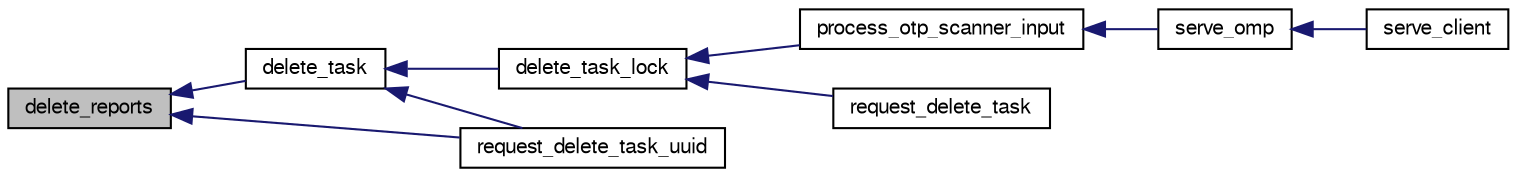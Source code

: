 digraph G
{
  bgcolor="transparent";
  edge [fontname="FreeSans",fontsize="10",labelfontname="FreeSans",labelfontsize="10"];
  node [fontname="FreeSans",fontsize="10",shape=record];
  rankdir=LR;
  Node1 [label="delete_reports",height=0.2,width=0.4,color="black", fillcolor="grey75", style="filled" fontcolor="black"];
  Node1 -> Node2 [dir=back,color="midnightblue",fontsize="10",style="solid",fontname="FreeSans"];
  Node2 [label="delete_task",height=0.2,width=0.4,color="black",URL="$manage__sql_8c.html#ab4cfb91c697232fbdfb230120b326586",tooltip="Complete deletion of a task."];
  Node2 -> Node3 [dir=back,color="midnightblue",fontsize="10",style="solid",fontname="FreeSans"];
  Node3 [label="delete_task_lock",height=0.2,width=0.4,color="black",URL="$manage__sql_8c.html#a4e7bdff470931c42f111173a6f3ac027",tooltip="Complete deletion of a task."];
  Node3 -> Node4 [dir=back,color="midnightblue",fontsize="10",style="solid",fontname="FreeSans"];
  Node4 [label="process_otp_scanner_input",height=0.2,width=0.4,color="black",URL="$otp_8h.html#a1b96baa47510ea5ed59bb92d72667f9e",tooltip="Process any lines available in from_scanner."];
  Node4 -> Node5 [dir=back,color="midnightblue",fontsize="10",style="solid",fontname="FreeSans"];
  Node5 [label="serve_omp",height=0.2,width=0.4,color="black",URL="$ompd_8h.html#a7f466dcff37e0ce892d857ce36fe024a",tooltip="Serve the OpenVAS Management Protocol (OMP)."];
  Node5 -> Node6 [dir=back,color="midnightblue",fontsize="10",style="solid",fontname="FreeSans"];
  Node6 [label="serve_client",height=0.2,width=0.4,color="black",URL="$openvasmd_8c.html#a243bb570047f6e6f4653dfc8c2dd2ce6",tooltip="Serve the client."];
  Node3 -> Node7 [dir=back,color="midnightblue",fontsize="10",style="solid",fontname="FreeSans"];
  Node7 [label="request_delete_task",height=0.2,width=0.4,color="black",URL="$manage__sql_8c.html#a2133d100c139991ff899fb7145840dcd",tooltip="Request deletion of a task."];
  Node2 -> Node8 [dir=back,color="midnightblue",fontsize="10",style="solid",fontname="FreeSans"];
  Node8 [label="request_delete_task_uuid",height=0.2,width=0.4,color="black",URL="$manage__sql_8c.html#ad0f16e5f692c84273a3f3e0feeddb5b9",tooltip="Request deletion of a task."];
  Node1 -> Node8 [dir=back,color="midnightblue",fontsize="10",style="solid",fontname="FreeSans"];
}
